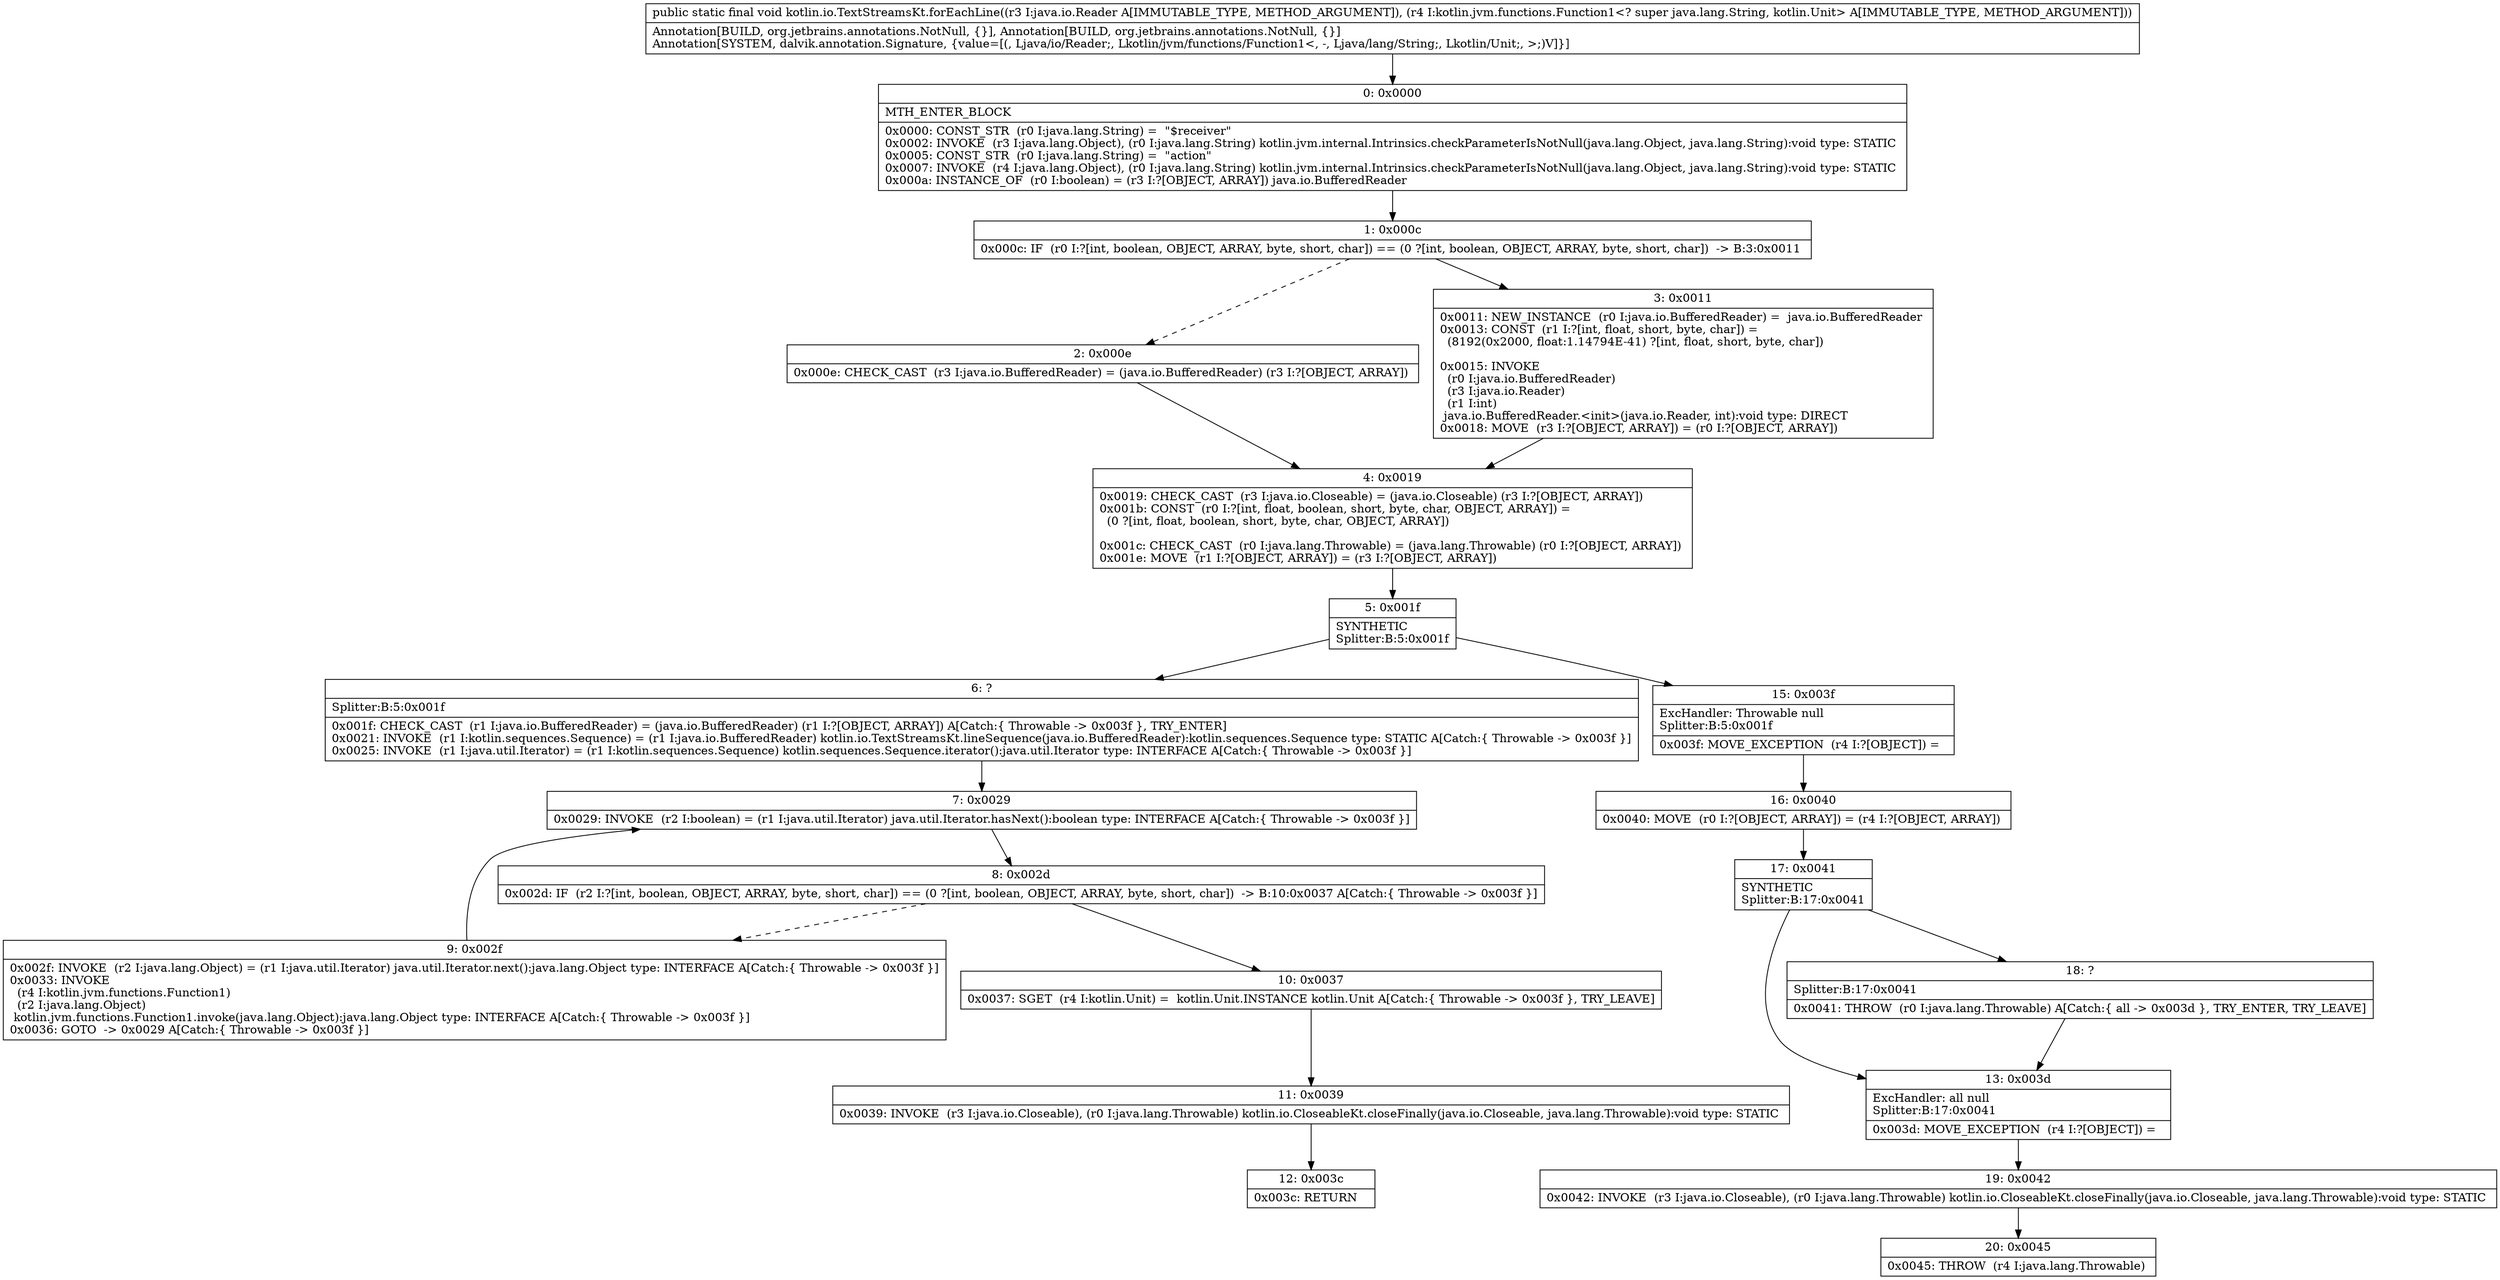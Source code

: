 digraph "CFG forkotlin.io.TextStreamsKt.forEachLine(Ljava\/io\/Reader;Lkotlin\/jvm\/functions\/Function1;)V" {
Node_0 [shape=record,label="{0\:\ 0x0000|MTH_ENTER_BLOCK\l|0x0000: CONST_STR  (r0 I:java.lang.String) =  \"$receiver\" \l0x0002: INVOKE  (r3 I:java.lang.Object), (r0 I:java.lang.String) kotlin.jvm.internal.Intrinsics.checkParameterIsNotNull(java.lang.Object, java.lang.String):void type: STATIC \l0x0005: CONST_STR  (r0 I:java.lang.String) =  \"action\" \l0x0007: INVOKE  (r4 I:java.lang.Object), (r0 I:java.lang.String) kotlin.jvm.internal.Intrinsics.checkParameterIsNotNull(java.lang.Object, java.lang.String):void type: STATIC \l0x000a: INSTANCE_OF  (r0 I:boolean) = (r3 I:?[OBJECT, ARRAY]) java.io.BufferedReader \l}"];
Node_1 [shape=record,label="{1\:\ 0x000c|0x000c: IF  (r0 I:?[int, boolean, OBJECT, ARRAY, byte, short, char]) == (0 ?[int, boolean, OBJECT, ARRAY, byte, short, char])  \-\> B:3:0x0011 \l}"];
Node_2 [shape=record,label="{2\:\ 0x000e|0x000e: CHECK_CAST  (r3 I:java.io.BufferedReader) = (java.io.BufferedReader) (r3 I:?[OBJECT, ARRAY]) \l}"];
Node_3 [shape=record,label="{3\:\ 0x0011|0x0011: NEW_INSTANCE  (r0 I:java.io.BufferedReader) =  java.io.BufferedReader \l0x0013: CONST  (r1 I:?[int, float, short, byte, char]) = \l  (8192(0x2000, float:1.14794E\-41) ?[int, float, short, byte, char])\l \l0x0015: INVOKE  \l  (r0 I:java.io.BufferedReader)\l  (r3 I:java.io.Reader)\l  (r1 I:int)\l java.io.BufferedReader.\<init\>(java.io.Reader, int):void type: DIRECT \l0x0018: MOVE  (r3 I:?[OBJECT, ARRAY]) = (r0 I:?[OBJECT, ARRAY]) \l}"];
Node_4 [shape=record,label="{4\:\ 0x0019|0x0019: CHECK_CAST  (r3 I:java.io.Closeable) = (java.io.Closeable) (r3 I:?[OBJECT, ARRAY]) \l0x001b: CONST  (r0 I:?[int, float, boolean, short, byte, char, OBJECT, ARRAY]) = \l  (0 ?[int, float, boolean, short, byte, char, OBJECT, ARRAY])\l \l0x001c: CHECK_CAST  (r0 I:java.lang.Throwable) = (java.lang.Throwable) (r0 I:?[OBJECT, ARRAY]) \l0x001e: MOVE  (r1 I:?[OBJECT, ARRAY]) = (r3 I:?[OBJECT, ARRAY]) \l}"];
Node_5 [shape=record,label="{5\:\ 0x001f|SYNTHETIC\lSplitter:B:5:0x001f\l}"];
Node_6 [shape=record,label="{6\:\ ?|Splitter:B:5:0x001f\l|0x001f: CHECK_CAST  (r1 I:java.io.BufferedReader) = (java.io.BufferedReader) (r1 I:?[OBJECT, ARRAY]) A[Catch:\{ Throwable \-\> 0x003f \}, TRY_ENTER]\l0x0021: INVOKE  (r1 I:kotlin.sequences.Sequence) = (r1 I:java.io.BufferedReader) kotlin.io.TextStreamsKt.lineSequence(java.io.BufferedReader):kotlin.sequences.Sequence type: STATIC A[Catch:\{ Throwable \-\> 0x003f \}]\l0x0025: INVOKE  (r1 I:java.util.Iterator) = (r1 I:kotlin.sequences.Sequence) kotlin.sequences.Sequence.iterator():java.util.Iterator type: INTERFACE A[Catch:\{ Throwable \-\> 0x003f \}]\l}"];
Node_7 [shape=record,label="{7\:\ 0x0029|0x0029: INVOKE  (r2 I:boolean) = (r1 I:java.util.Iterator) java.util.Iterator.hasNext():boolean type: INTERFACE A[Catch:\{ Throwable \-\> 0x003f \}]\l}"];
Node_8 [shape=record,label="{8\:\ 0x002d|0x002d: IF  (r2 I:?[int, boolean, OBJECT, ARRAY, byte, short, char]) == (0 ?[int, boolean, OBJECT, ARRAY, byte, short, char])  \-\> B:10:0x0037 A[Catch:\{ Throwable \-\> 0x003f \}]\l}"];
Node_9 [shape=record,label="{9\:\ 0x002f|0x002f: INVOKE  (r2 I:java.lang.Object) = (r1 I:java.util.Iterator) java.util.Iterator.next():java.lang.Object type: INTERFACE A[Catch:\{ Throwable \-\> 0x003f \}]\l0x0033: INVOKE  \l  (r4 I:kotlin.jvm.functions.Function1)\l  (r2 I:java.lang.Object)\l kotlin.jvm.functions.Function1.invoke(java.lang.Object):java.lang.Object type: INTERFACE A[Catch:\{ Throwable \-\> 0x003f \}]\l0x0036: GOTO  \-\> 0x0029 A[Catch:\{ Throwable \-\> 0x003f \}]\l}"];
Node_10 [shape=record,label="{10\:\ 0x0037|0x0037: SGET  (r4 I:kotlin.Unit) =  kotlin.Unit.INSTANCE kotlin.Unit A[Catch:\{ Throwable \-\> 0x003f \}, TRY_LEAVE]\l}"];
Node_11 [shape=record,label="{11\:\ 0x0039|0x0039: INVOKE  (r3 I:java.io.Closeable), (r0 I:java.lang.Throwable) kotlin.io.CloseableKt.closeFinally(java.io.Closeable, java.lang.Throwable):void type: STATIC \l}"];
Node_12 [shape=record,label="{12\:\ 0x003c|0x003c: RETURN   \l}"];
Node_13 [shape=record,label="{13\:\ 0x003d|ExcHandler: all null\lSplitter:B:17:0x0041\l|0x003d: MOVE_EXCEPTION  (r4 I:?[OBJECT]) =  \l}"];
Node_15 [shape=record,label="{15\:\ 0x003f|ExcHandler: Throwable null\lSplitter:B:5:0x001f\l|0x003f: MOVE_EXCEPTION  (r4 I:?[OBJECT]) =  \l}"];
Node_16 [shape=record,label="{16\:\ 0x0040|0x0040: MOVE  (r0 I:?[OBJECT, ARRAY]) = (r4 I:?[OBJECT, ARRAY]) \l}"];
Node_17 [shape=record,label="{17\:\ 0x0041|SYNTHETIC\lSplitter:B:17:0x0041\l}"];
Node_18 [shape=record,label="{18\:\ ?|Splitter:B:17:0x0041\l|0x0041: THROW  (r0 I:java.lang.Throwable) A[Catch:\{ all \-\> 0x003d \}, TRY_ENTER, TRY_LEAVE]\l}"];
Node_19 [shape=record,label="{19\:\ 0x0042|0x0042: INVOKE  (r3 I:java.io.Closeable), (r0 I:java.lang.Throwable) kotlin.io.CloseableKt.closeFinally(java.io.Closeable, java.lang.Throwable):void type: STATIC \l}"];
Node_20 [shape=record,label="{20\:\ 0x0045|0x0045: THROW  (r4 I:java.lang.Throwable) \l}"];
MethodNode[shape=record,label="{public static final void kotlin.io.TextStreamsKt.forEachLine((r3 I:java.io.Reader A[IMMUTABLE_TYPE, METHOD_ARGUMENT]), (r4 I:kotlin.jvm.functions.Function1\<? super java.lang.String, kotlin.Unit\> A[IMMUTABLE_TYPE, METHOD_ARGUMENT]))  | Annotation[BUILD, org.jetbrains.annotations.NotNull, \{\}], Annotation[BUILD, org.jetbrains.annotations.NotNull, \{\}]\lAnnotation[SYSTEM, dalvik.annotation.Signature, \{value=[(, Ljava\/io\/Reader;, Lkotlin\/jvm\/functions\/Function1\<, \-, Ljava\/lang\/String;, Lkotlin\/Unit;, \>;)V]\}]\l}"];
MethodNode -> Node_0;
Node_0 -> Node_1;
Node_1 -> Node_2[style=dashed];
Node_1 -> Node_3;
Node_2 -> Node_4;
Node_3 -> Node_4;
Node_4 -> Node_5;
Node_5 -> Node_6;
Node_5 -> Node_15;
Node_6 -> Node_7;
Node_7 -> Node_8;
Node_8 -> Node_9[style=dashed];
Node_8 -> Node_10;
Node_9 -> Node_7;
Node_10 -> Node_11;
Node_11 -> Node_12;
Node_13 -> Node_19;
Node_15 -> Node_16;
Node_16 -> Node_17;
Node_17 -> Node_18;
Node_17 -> Node_13;
Node_18 -> Node_13;
Node_19 -> Node_20;
}


